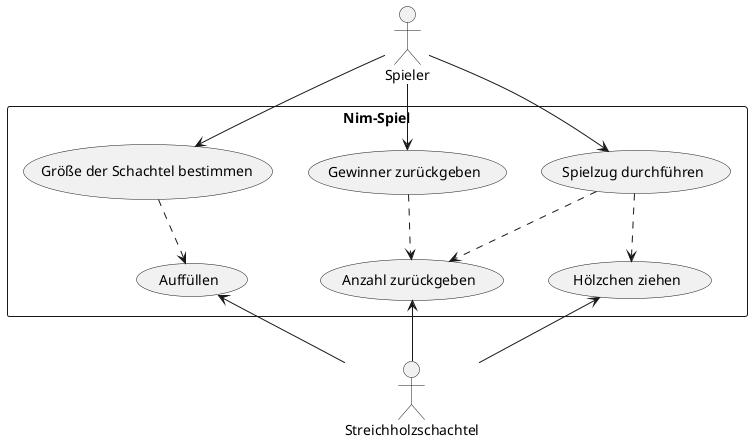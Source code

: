 @startuml

skinparam monochrome true
top to bottom direction

:Spieler: as Player
:Streichholzschachtel: as Box

rectangle Nim-Spiel {
    (Auffüllen) as fillBox
    (Hölzchen ziehen) as drawMatch
    (Spielzug durchführen) as playTurn
    (Größe der Schachtel bestimmen) as setBox
    (Anzahl zurückgeben) as count
    (Gewinner zurückgeben) as win
}

Box -up-> fillBox
Box -up-> drawMatch
Box --> count
Player --> playTurn
Player --> setBox
Player --> win

setBox ..> fillBox
playTurn ..> drawMatch
playTurn ..> count
win ..> count

@enduml